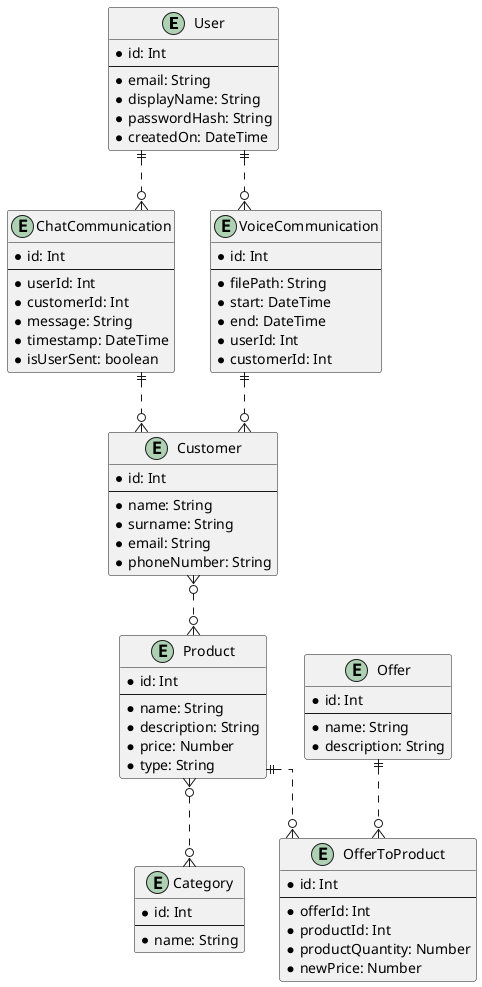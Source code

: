 @startuml

skinparam linetype ortho

entity User {
  * id: Int
  --
  * email: String
  * displayName: String
  * passwordHash: String
  * createdOn: DateTime
}


entity Customer {
  * id: Int
  --
  * name: String
  * surname: String
  * email: String
  * phoneNumber: String
}

entity Product {
  * id: Int
  --
  * name: String
  * description: String
  * price: Number
  * type: String
}

entity Category {
    * id: Int
    --
    * name: String
}

entity Offer {
  * id: Int
  --
  * name: String
  * description: String
}

entity OfferToProduct {
  * id: Int
  --
  * offerId: Int
  * productId: Int
  * productQuantity: Number
  * newPrice: Number
}

entity ChatCommunication {
  * id: Int
  --
  * userId: Int
  * customerId: Int
  * message: String
  * timestamp: DateTime
  * isUserSent: boolean
}

entity VoiceCommunication {
  * id: Int
  --
  * filePath: String
  * start: DateTime
  * end: DateTime
  * userId: Int
  * customerId: Int
}

Product }o..o{ Category
Offer ||..o{ OfferToProduct
Product ||..o{ OfferToProduct
Customer }o..o{ Product
User ||..o{ VoiceCommunication
User ||..o{ ChatCommunication
VoiceCommunication ||..o{ Customer
ChatCommunication ||..o{ Customer

@enduml
